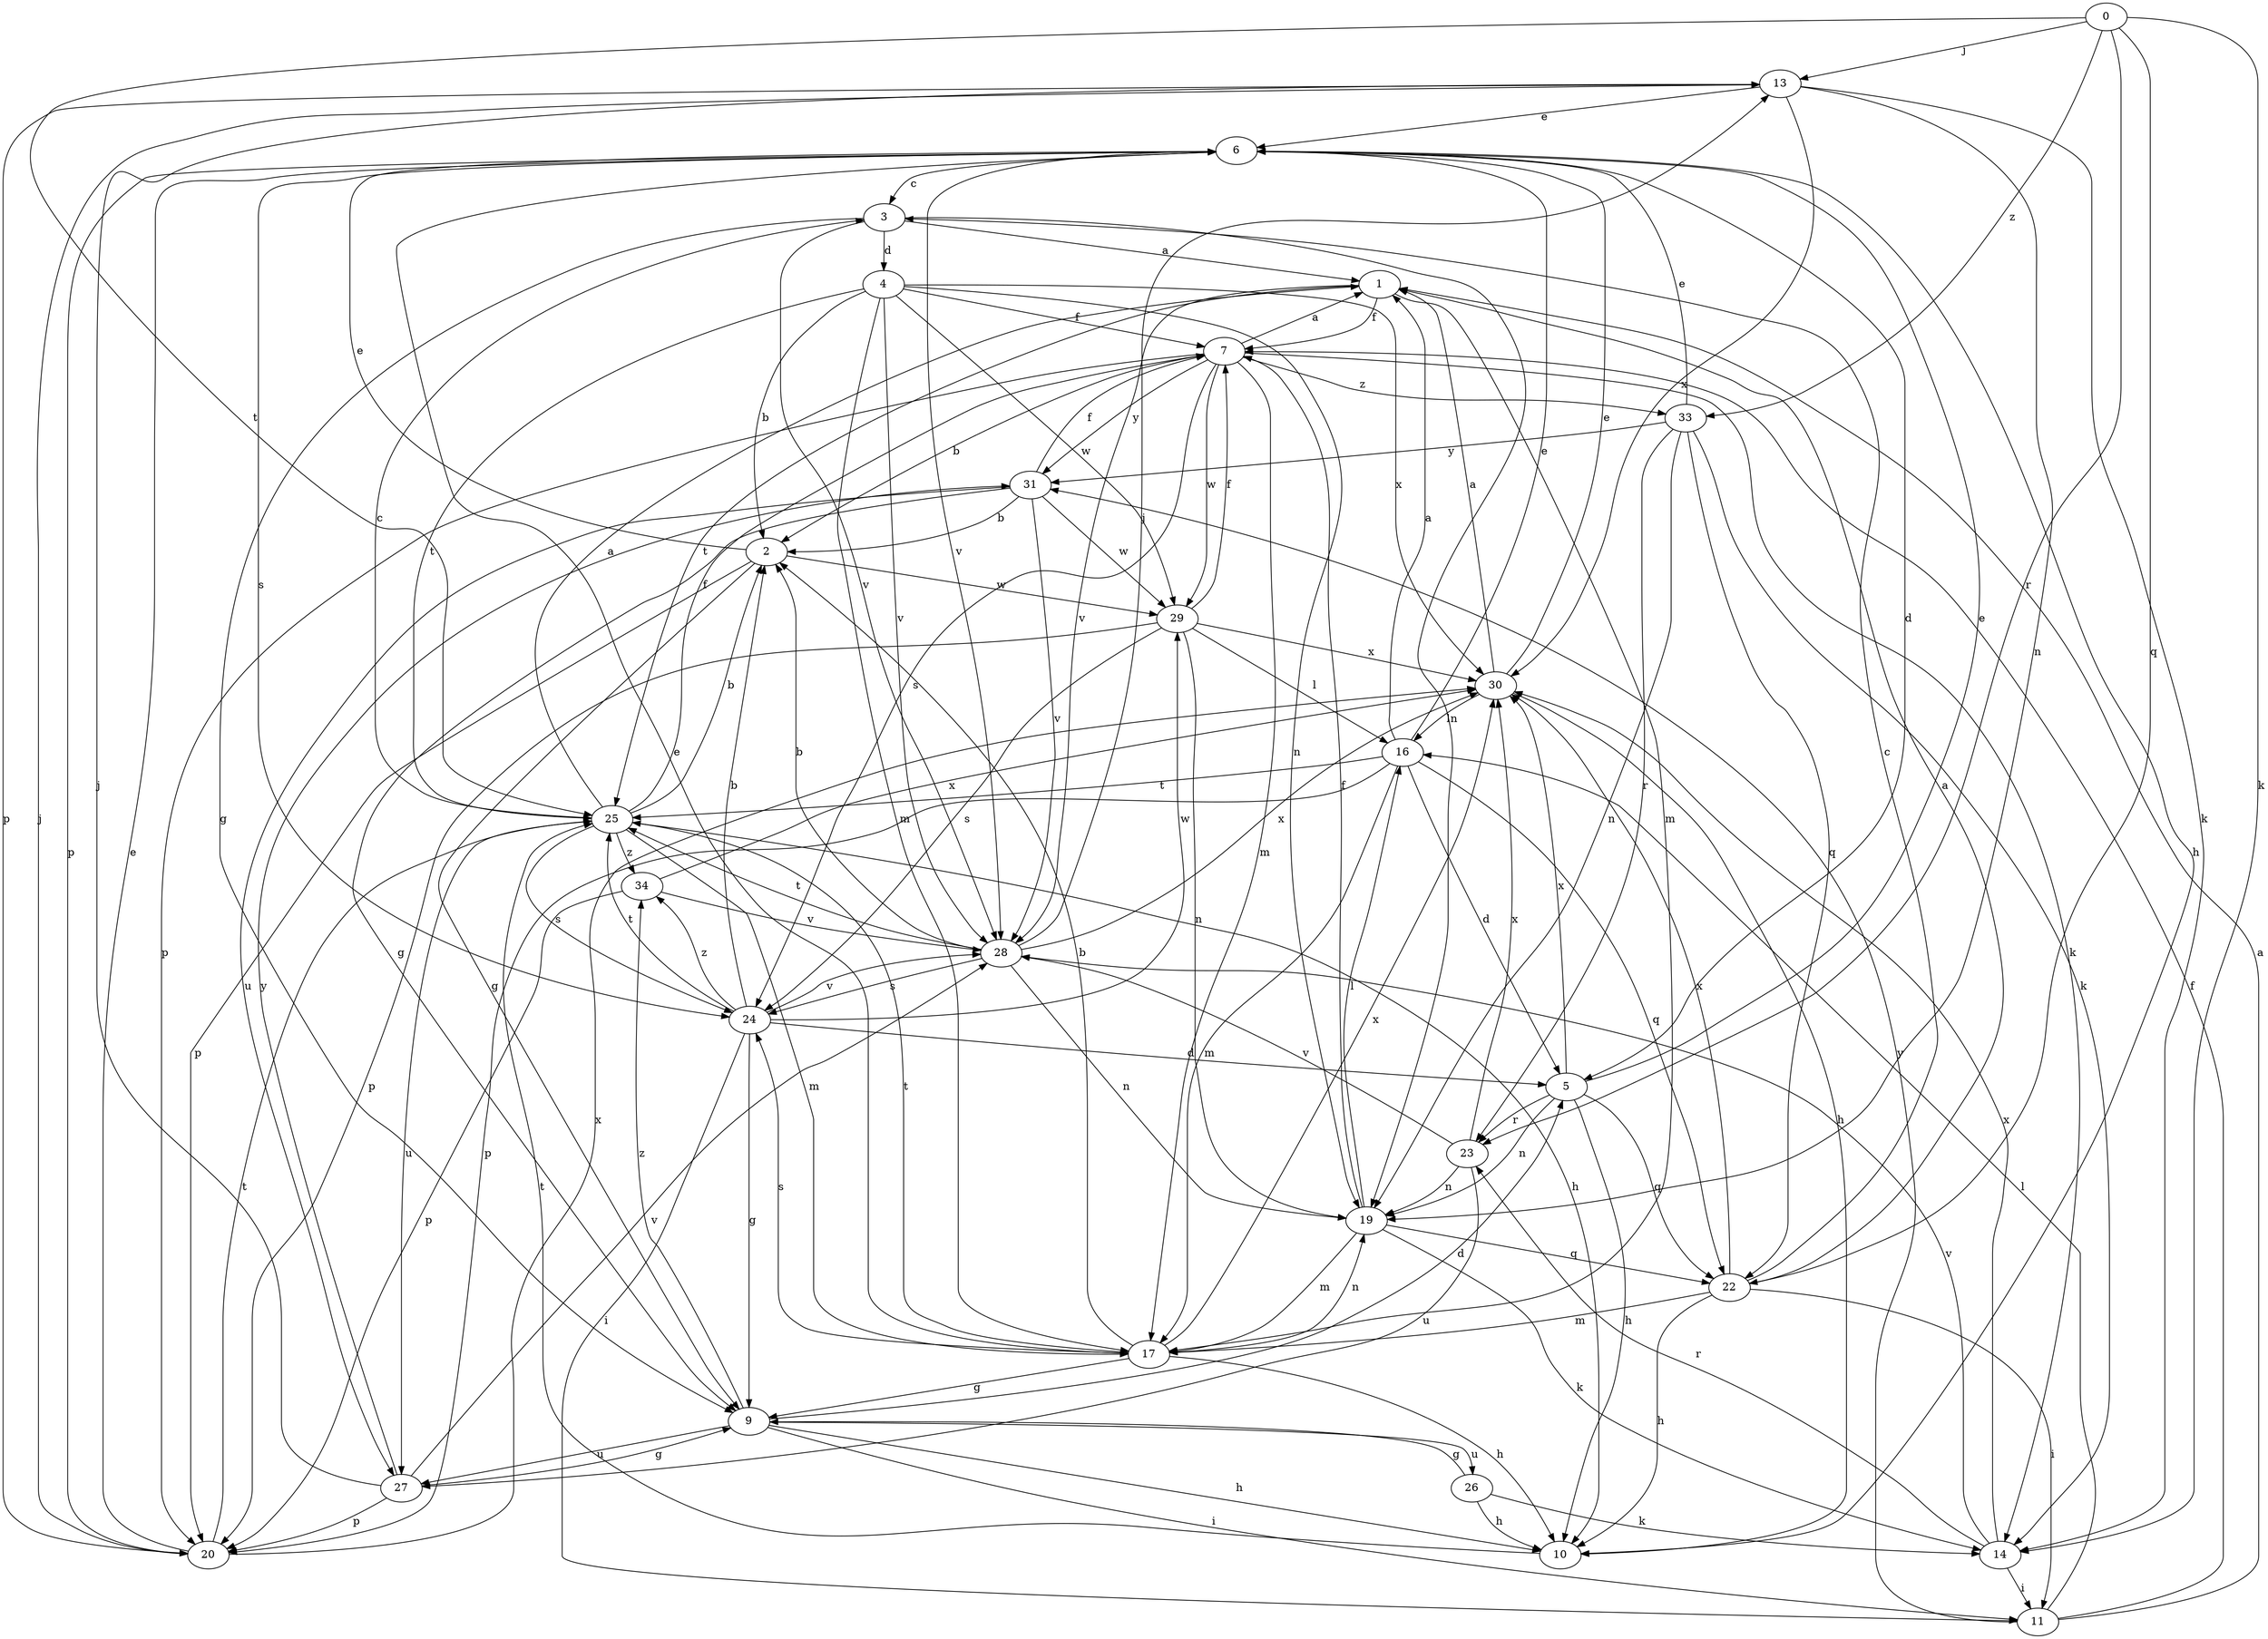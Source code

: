 strict digraph  {
0;
1;
2;
3;
4;
5;
6;
7;
9;
10;
11;
13;
14;
16;
17;
19;
20;
22;
23;
24;
25;
26;
27;
28;
29;
30;
31;
33;
34;
0 -> 13  [label=j];
0 -> 14  [label=k];
0 -> 22  [label=q];
0 -> 23  [label=r];
0 -> 25  [label=t];
0 -> 33  [label=z];
1 -> 7  [label=f];
1 -> 17  [label=m];
1 -> 25  [label=t];
1 -> 28  [label=v];
2 -> 6  [label=e];
2 -> 9  [label=g];
2 -> 20  [label=p];
2 -> 29  [label=w];
3 -> 1  [label=a];
3 -> 4  [label=d];
3 -> 9  [label=g];
3 -> 19  [label=n];
3 -> 28  [label=v];
4 -> 2  [label=b];
4 -> 7  [label=f];
4 -> 17  [label=m];
4 -> 19  [label=n];
4 -> 25  [label=t];
4 -> 28  [label=v];
4 -> 29  [label=w];
4 -> 30  [label=x];
5 -> 6  [label=e];
5 -> 10  [label=h];
5 -> 19  [label=n];
5 -> 22  [label=q];
5 -> 23  [label=r];
5 -> 30  [label=x];
6 -> 3  [label=c];
6 -> 5  [label=d];
6 -> 10  [label=h];
6 -> 20  [label=p];
6 -> 24  [label=s];
6 -> 28  [label=v];
7 -> 1  [label=a];
7 -> 2  [label=b];
7 -> 14  [label=k];
7 -> 17  [label=m];
7 -> 20  [label=p];
7 -> 24  [label=s];
7 -> 29  [label=w];
7 -> 31  [label=y];
7 -> 33  [label=z];
9 -> 5  [label=d];
9 -> 10  [label=h];
9 -> 11  [label=i];
9 -> 26  [label=u];
9 -> 27  [label=u];
9 -> 34  [label=z];
10 -> 25  [label=t];
11 -> 1  [label=a];
11 -> 7  [label=f];
11 -> 16  [label=l];
11 -> 31  [label=y];
13 -> 6  [label=e];
13 -> 14  [label=k];
13 -> 19  [label=n];
13 -> 20  [label=p];
13 -> 30  [label=x];
14 -> 11  [label=i];
14 -> 23  [label=r];
14 -> 28  [label=v];
14 -> 30  [label=x];
16 -> 1  [label=a];
16 -> 5  [label=d];
16 -> 6  [label=e];
16 -> 17  [label=m];
16 -> 20  [label=p];
16 -> 22  [label=q];
16 -> 25  [label=t];
17 -> 2  [label=b];
17 -> 6  [label=e];
17 -> 9  [label=g];
17 -> 10  [label=h];
17 -> 19  [label=n];
17 -> 24  [label=s];
17 -> 25  [label=t];
17 -> 30  [label=x];
19 -> 7  [label=f];
19 -> 14  [label=k];
19 -> 16  [label=l];
19 -> 17  [label=m];
19 -> 22  [label=q];
20 -> 6  [label=e];
20 -> 13  [label=j];
20 -> 25  [label=t];
20 -> 30  [label=x];
22 -> 1  [label=a];
22 -> 3  [label=c];
22 -> 10  [label=h];
22 -> 11  [label=i];
22 -> 17  [label=m];
22 -> 30  [label=x];
23 -> 19  [label=n];
23 -> 27  [label=u];
23 -> 28  [label=v];
23 -> 30  [label=x];
24 -> 2  [label=b];
24 -> 5  [label=d];
24 -> 9  [label=g];
24 -> 11  [label=i];
24 -> 25  [label=t];
24 -> 28  [label=v];
24 -> 29  [label=w];
24 -> 34  [label=z];
25 -> 1  [label=a];
25 -> 2  [label=b];
25 -> 3  [label=c];
25 -> 7  [label=f];
25 -> 10  [label=h];
25 -> 17  [label=m];
25 -> 24  [label=s];
25 -> 27  [label=u];
25 -> 34  [label=z];
26 -> 9  [label=g];
26 -> 10  [label=h];
26 -> 14  [label=k];
27 -> 9  [label=g];
27 -> 13  [label=j];
27 -> 20  [label=p];
27 -> 28  [label=v];
27 -> 31  [label=y];
28 -> 2  [label=b];
28 -> 13  [label=j];
28 -> 19  [label=n];
28 -> 24  [label=s];
28 -> 25  [label=t];
28 -> 30  [label=x];
29 -> 7  [label=f];
29 -> 16  [label=l];
29 -> 19  [label=n];
29 -> 20  [label=p];
29 -> 24  [label=s];
29 -> 30  [label=x];
30 -> 1  [label=a];
30 -> 6  [label=e];
30 -> 10  [label=h];
30 -> 16  [label=l];
31 -> 2  [label=b];
31 -> 7  [label=f];
31 -> 9  [label=g];
31 -> 27  [label=u];
31 -> 28  [label=v];
31 -> 29  [label=w];
33 -> 6  [label=e];
33 -> 14  [label=k];
33 -> 19  [label=n];
33 -> 22  [label=q];
33 -> 23  [label=r];
33 -> 31  [label=y];
34 -> 20  [label=p];
34 -> 28  [label=v];
34 -> 30  [label=x];
}
